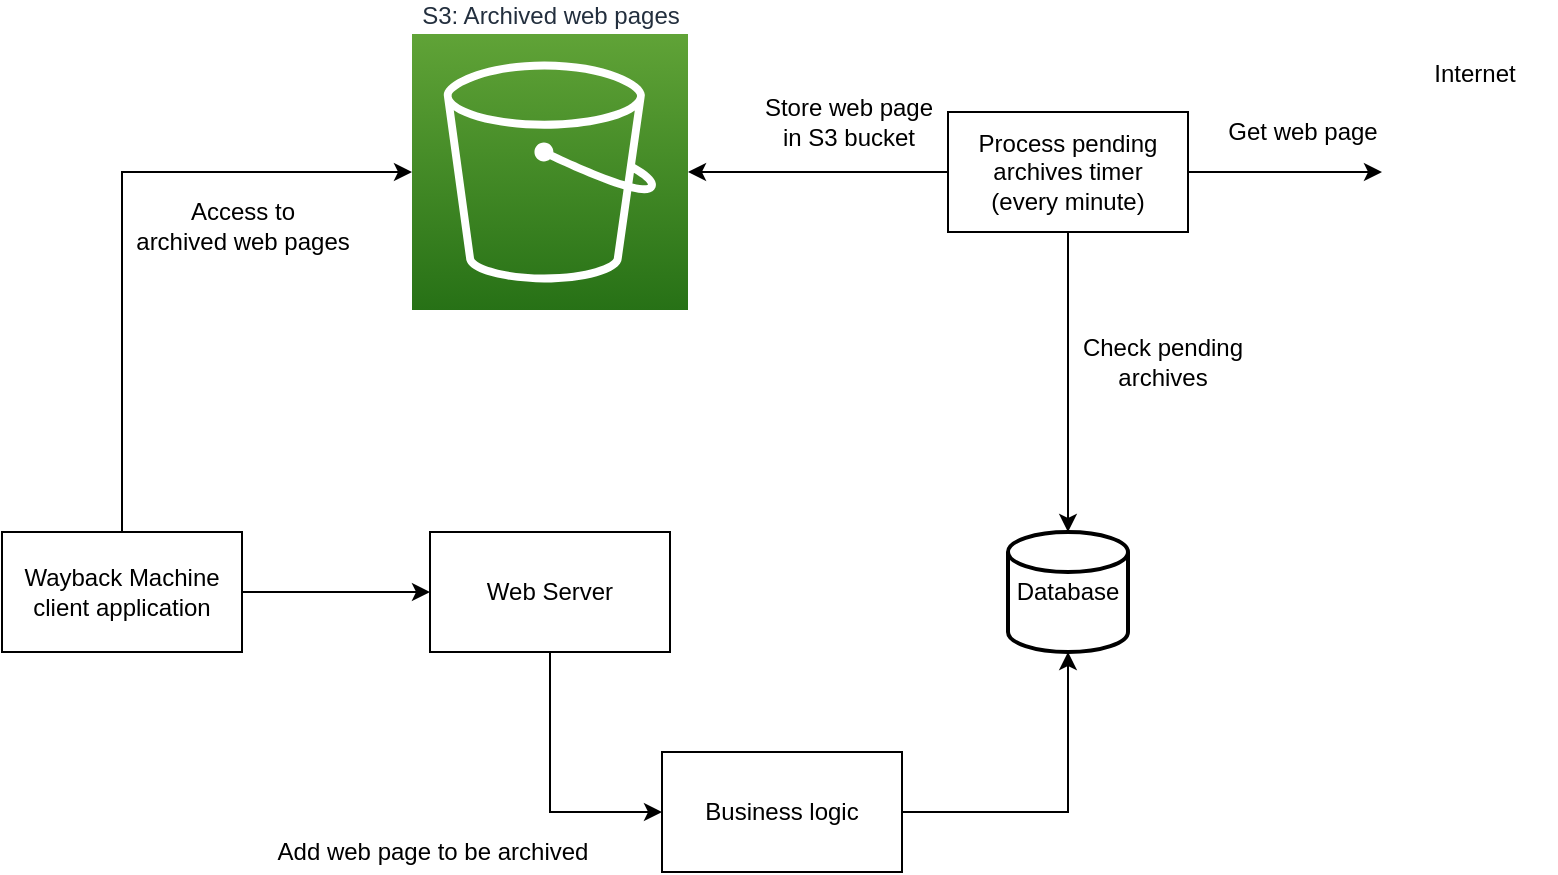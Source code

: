 <mxfile version="14.8.0" type="device"><diagram id="J_yhKpPbz6X3WHZ-Lsxv" name="Page-1"><mxGraphModel dx="1422" dy="745" grid="1" gridSize="10" guides="1" tooltips="1" connect="1" arrows="1" fold="1" page="1" pageScale="1" pageWidth="827" pageHeight="1169" math="0" shadow="0"><root><mxCell id="0"/><mxCell id="1" parent="0"/><mxCell id="1IbC0hrAmv0aW0CqTXrA-10" style="edgeStyle=orthogonalEdgeStyle;rounded=0;orthogonalLoop=1;jettySize=auto;html=1;entryX=0;entryY=0.5;entryDx=0;entryDy=0;" parent="1" source="1IbC0hrAmv0aW0CqTXrA-2" target="1IbC0hrAmv0aW0CqTXrA-6" edge="1"><mxGeometry relative="1" as="geometry"/></mxCell><mxCell id="1IbC0hrAmv0aW0CqTXrA-2" value="Wayback Machine client application" style="rounded=0;whiteSpace=wrap;html=1;" parent="1" vertex="1"><mxGeometry x="80" y="520" width="120" height="60" as="geometry"/></mxCell><mxCell id="1IbC0hrAmv0aW0CqTXrA-3" value="Database" style="strokeWidth=2;html=1;shape=mxgraph.flowchart.database;whiteSpace=wrap;" parent="1" vertex="1"><mxGeometry x="583" y="520" width="60" height="60" as="geometry"/></mxCell><mxCell id="1IbC0hrAmv0aW0CqTXrA-11" style="edgeStyle=orthogonalEdgeStyle;rounded=0;orthogonalLoop=1;jettySize=auto;html=1;entryX=0;entryY=0.5;entryDx=0;entryDy=0;exitX=0.5;exitY=1;exitDx=0;exitDy=0;" parent="1" source="1IbC0hrAmv0aW0CqTXrA-6" target="1IbC0hrAmv0aW0CqTXrA-9" edge="1"><mxGeometry relative="1" as="geometry"/></mxCell><mxCell id="1IbC0hrAmv0aW0CqTXrA-32" style="edgeStyle=orthogonalEdgeStyle;rounded=0;orthogonalLoop=1;jettySize=auto;html=1;startArrow=none;startFill=0;endArrow=classic;endFill=1;exitX=0.5;exitY=0;exitDx=0;exitDy=0;entryX=0;entryY=0.5;entryDx=0;entryDy=0;entryPerimeter=0;" parent="1" source="1IbC0hrAmv0aW0CqTXrA-2" edge="1" target="UUM0qE5uamGQ-YNY5dk4-1"><mxGeometry relative="1" as="geometry"><mxPoint x="354" y="410" as="targetPoint"/><Array as="points"><mxPoint x="140" y="340"/></Array></mxGeometry></mxCell><mxCell id="1IbC0hrAmv0aW0CqTXrA-6" value="Web Server" style="rounded=0;whiteSpace=wrap;html=1;" parent="1" vertex="1"><mxGeometry x="294" y="520" width="120" height="60" as="geometry"/></mxCell><mxCell id="1IbC0hrAmv0aW0CqTXrA-16" style="edgeStyle=orthogonalEdgeStyle;rounded=0;orthogonalLoop=1;jettySize=auto;html=1;entryX=1;entryY=0.5;entryDx=0;entryDy=0;entryPerimeter=0;" parent="1" source="1IbC0hrAmv0aW0CqTXrA-7" target="UUM0qE5uamGQ-YNY5dk4-1" edge="1"><mxGeometry relative="1" as="geometry"><mxPoint x="429" y="340" as="targetPoint"/></mxGeometry></mxCell><mxCell id="1IbC0hrAmv0aW0CqTXrA-17" style="edgeStyle=orthogonalEdgeStyle;rounded=0;orthogonalLoop=1;jettySize=auto;html=1;entryX=0.5;entryY=0;entryDx=0;entryDy=0;entryPerimeter=0;" parent="1" source="1IbC0hrAmv0aW0CqTXrA-7" target="1IbC0hrAmv0aW0CqTXrA-3" edge="1"><mxGeometry relative="1" as="geometry"/></mxCell><mxCell id="1IbC0hrAmv0aW0CqTXrA-33" style="edgeStyle=orthogonalEdgeStyle;rounded=0;orthogonalLoop=1;jettySize=auto;html=1;startArrow=none;startFill=0;endArrow=classic;endFill=1;" parent="1" source="1IbC0hrAmv0aW0CqTXrA-7" edge="1"><mxGeometry relative="1" as="geometry"><mxPoint x="770.0" y="340" as="targetPoint"/></mxGeometry></mxCell><mxCell id="1IbC0hrAmv0aW0CqTXrA-7" value="Process pending archives timer&lt;br&gt;(every minute)" style="rounded=0;whiteSpace=wrap;html=1;" parent="1" vertex="1"><mxGeometry x="553" y="310" width="120" height="60" as="geometry"/></mxCell><mxCell id="1IbC0hrAmv0aW0CqTXrA-15" style="edgeStyle=orthogonalEdgeStyle;rounded=0;orthogonalLoop=1;jettySize=auto;html=1;entryX=0.5;entryY=1;entryDx=0;entryDy=0;entryPerimeter=0;exitX=1;exitY=0.5;exitDx=0;exitDy=0;" parent="1" source="1IbC0hrAmv0aW0CqTXrA-9" target="1IbC0hrAmv0aW0CqTXrA-3" edge="1"><mxGeometry relative="1" as="geometry"><mxPoint x="560" y="660" as="sourcePoint"/></mxGeometry></mxCell><mxCell id="1IbC0hrAmv0aW0CqTXrA-9" value="Business logic" style="rounded=0;whiteSpace=wrap;html=1;" parent="1" vertex="1"><mxGeometry x="410" y="630" width="120" height="60" as="geometry"/></mxCell><mxCell id="1IbC0hrAmv0aW0CqTXrA-18" value="Access to&lt;br&gt;archived web pages" style="text;html=1;align=center;verticalAlign=middle;resizable=0;points=[];autosize=1;strokeColor=none;" parent="1" vertex="1"><mxGeometry x="140" y="352" width="120" height="30" as="geometry"/></mxCell><mxCell id="1IbC0hrAmv0aW0CqTXrA-19" value="Check pending&lt;br&gt;archives" style="text;html=1;align=center;verticalAlign=middle;resizable=0;points=[];autosize=1;strokeColor=none;" parent="1" vertex="1"><mxGeometry x="610" y="420" width="100" height="30" as="geometry"/></mxCell><mxCell id="1IbC0hrAmv0aW0CqTXrA-21" value="Add web page to be archived" style="text;html=1;align=center;verticalAlign=middle;resizable=0;points=[];autosize=1;strokeColor=none;" parent="1" vertex="1"><mxGeometry x="210" y="670" width="170" height="20" as="geometry"/></mxCell><mxCell id="1IbC0hrAmv0aW0CqTXrA-22" value="Store web page&lt;br&gt;in S3 bucket" style="text;html=1;align=center;verticalAlign=middle;resizable=0;points=[];autosize=1;strokeColor=none;" parent="1" vertex="1"><mxGeometry x="453" y="300" width="100" height="30" as="geometry"/></mxCell><mxCell id="1IbC0hrAmv0aW0CqTXrA-25" value="Internet" style="shape=image;html=1;verticalAlign=bottom;verticalLabelPosition=top;labelBackgroundColor=#ffffff;imageAspect=0;aspect=fixed;image=https://cdn2.iconfinder.com/data/icons/ios-7-icons/50/globe-128.png;imageBackground=#ffffff;labelPosition=center;align=center;" parent="1" vertex="1"><mxGeometry x="775" y="300" width="82" height="82" as="geometry"/></mxCell><mxCell id="1IbC0hrAmv0aW0CqTXrA-28" value="Get web page" style="text;html=1;align=center;verticalAlign=middle;resizable=0;points=[];autosize=1;strokeColor=none;" parent="1" vertex="1"><mxGeometry x="685" y="310" width="90" height="20" as="geometry"/></mxCell><mxCell id="UUM0qE5uamGQ-YNY5dk4-1" value="S3: Archived web pages" style="points=[[0,0,0],[0.25,0,0],[0.5,0,0],[0.75,0,0],[1,0,0],[0,1,0],[0.25,1,0],[0.5,1,0],[0.75,1,0],[1,1,0],[0,0.25,0],[0,0.5,0],[0,0.75,0],[1,0.25,0],[1,0.5,0],[1,0.75,0]];outlineConnect=0;fontColor=#232F3E;gradientColor=#60A337;gradientDirection=north;fillColor=#277116;strokeColor=#ffffff;dashed=0;verticalLabelPosition=top;verticalAlign=bottom;align=center;html=1;fontSize=12;fontStyle=0;aspect=fixed;shape=mxgraph.aws4.resourceIcon;resIcon=mxgraph.aws4.s3;labelPosition=center;" vertex="1" parent="1"><mxGeometry x="285" y="271" width="138" height="138" as="geometry"/></mxCell></root></mxGraphModel></diagram></mxfile>